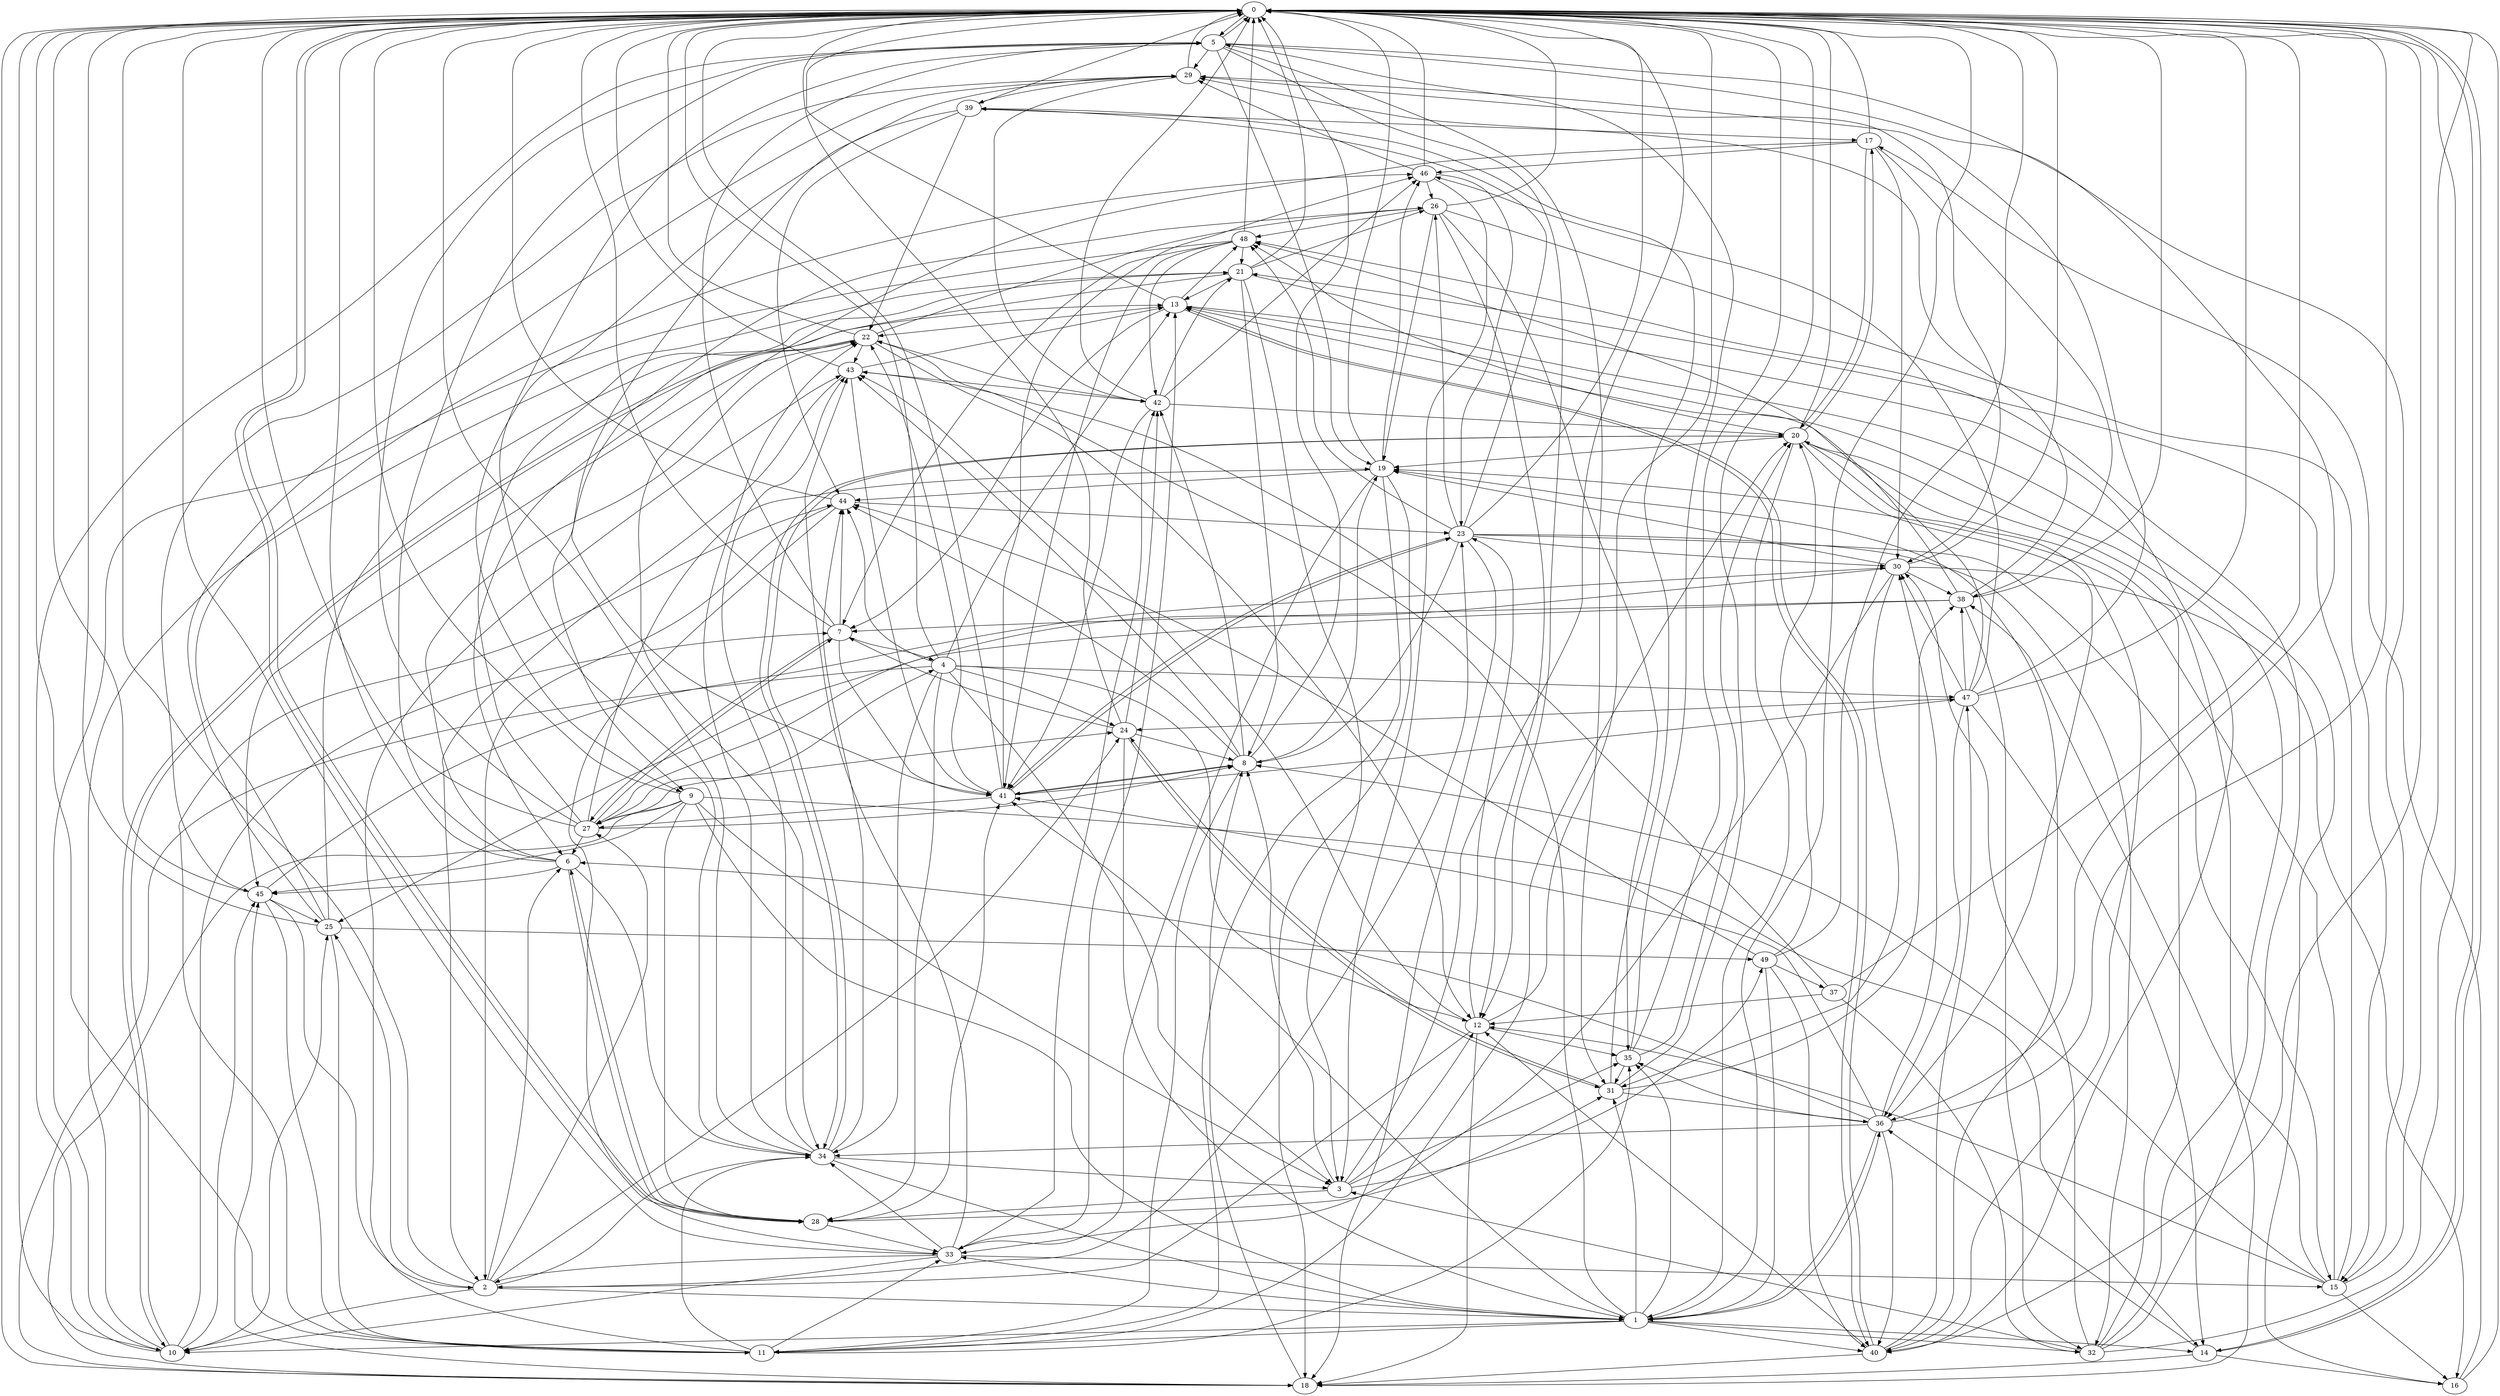 strict digraph "" {
	0	 [component_delay=3];
	5	 [component_delay=3];
	0 -> 5	 [wire_delay=1];
	14	 [component_delay=3];
	0 -> 14	 [wire_delay=1];
	28	 [component_delay=3];
	0 -> 28	 [wire_delay=1];
	1	 [component_delay=3];
	1 -> 0	 [wire_delay=1];
	10	 [component_delay=3];
	1 -> 10	 [wire_delay=1];
	11	 [component_delay=3];
	1 -> 11	 [wire_delay=1];
	1 -> 14	 [wire_delay=1];
	22	 [component_delay=3];
	1 -> 22	 [wire_delay=1];
	31	 [component_delay=3];
	1 -> 31	 [wire_delay=1];
	32	 [component_delay=3];
	1 -> 32	 [wire_delay=1];
	33	 [component_delay=3];
	1 -> 33	 [wire_delay=1];
	35	 [component_delay=3];
	1 -> 35	 [wire_delay=1];
	36	 [component_delay=3];
	1 -> 36	 [wire_delay=1];
	40	 [component_delay=3];
	1 -> 40	 [wire_delay=1];
	41	 [component_delay=3];
	1 -> 41	 [wire_delay=1];
	2	 [component_delay=3];
	2 -> 0	 [wire_delay=1];
	2 -> 1	 [wire_delay=1];
	6	 [component_delay=3];
	2 -> 6	 [wire_delay=1];
	2 -> 10	 [wire_delay=1];
	23	 [component_delay=3];
	2 -> 23	 [wire_delay=1];
	24	 [component_delay=3];
	2 -> 24	 [wire_delay=1];
	25	 [component_delay=3];
	2 -> 25	 [wire_delay=1];
	27	 [component_delay=3];
	2 -> 27	 [wire_delay=1];
	34	 [component_delay=3];
	2 -> 34	 [wire_delay=1];
	3	 [component_delay=3];
	3 -> 0	 [wire_delay=1];
	8	 [component_delay=3];
	3 -> 8	 [wire_delay=1];
	12	 [component_delay=3];
	3 -> 12	 [wire_delay=1];
	3 -> 28	 [wire_delay=1];
	3 -> 35	 [wire_delay=1];
	49	 [component_delay=3];
	3 -> 49	 [wire_delay=1];
	4	 [component_delay=3];
	4 -> 0	 [wire_delay=1];
	4 -> 3	 [wire_delay=1];
	4 -> 12	 [wire_delay=1];
	13	 [component_delay=3];
	4 -> 13	 [wire_delay=1];
	18	 [component_delay=3];
	4 -> 18	 [wire_delay=1];
	4 -> 24	 [wire_delay=1];
	4 -> 28	 [wire_delay=1];
	4 -> 34	 [wire_delay=1];
	44	 [component_delay=3];
	4 -> 44	 [wire_delay=1];
	47	 [component_delay=3];
	4 -> 47	 [wire_delay=1];
	5 -> 0	 [wire_delay=1];
	5 -> 12	 [wire_delay=1];
	15	 [component_delay=3];
	5 -> 15	 [wire_delay=1];
	19	 [component_delay=3];
	5 -> 19	 [wire_delay=1];
	29	 [component_delay=3];
	5 -> 29	 [wire_delay=1];
	5 -> 31	 [wire_delay=1];
	5 -> 34	 [wire_delay=1];
	5 -> 36	 [wire_delay=1];
	6 -> 0	 [wire_delay=1];
	6 -> 5	 [wire_delay=1];
	6 -> 22	 [wire_delay=1];
	6 -> 28	 [wire_delay=1];
	6 -> 34	 [wire_delay=1];
	45	 [component_delay=3];
	6 -> 45	 [wire_delay=1];
	7	 [component_delay=3];
	7 -> 0	 [wire_delay=1];
	7 -> 4	 [wire_delay=1];
	7 -> 5	 [wire_delay=1];
	7 -> 27	 [wire_delay=1];
	7 -> 41	 [wire_delay=1];
	7 -> 44	 [wire_delay=1];
	8 -> 0	 [wire_delay=1];
	8 -> 11	 [wire_delay=1];
	8 -> 19	 [wire_delay=1];
	8 -> 41	 [wire_delay=1];
	42	 [component_delay=3];
	8 -> 42	 [wire_delay=1];
	43	 [component_delay=3];
	8 -> 43	 [wire_delay=1];
	8 -> 44	 [wire_delay=1];
	9	 [component_delay=3];
	9 -> 0	 [wire_delay=1];
	9 -> 1	 [wire_delay=1];
	9 -> 3	 [wire_delay=1];
	9 -> 14	 [wire_delay=1];
	9 -> 18	 [wire_delay=1];
	9 -> 27	 [wire_delay=1];
	9 -> 28	 [wire_delay=1];
	9 -> 45	 [wire_delay=1];
	10 -> 0	 [wire_delay=1];
	10 -> 5	 [wire_delay=1];
	10 -> 7	 [wire_delay=1];
	21	 [component_delay=3];
	10 -> 21	 [wire_delay=1];
	10 -> 22	 [wire_delay=1];
	10 -> 25	 [wire_delay=1];
	10 -> 45	 [wire_delay=1];
	11 -> 0	 [wire_delay=1];
	20	 [component_delay=3];
	11 -> 20	 [wire_delay=1];
	11 -> 33	 [wire_delay=1];
	11 -> 34	 [wire_delay=1];
	11 -> 35	 [wire_delay=1];
	11 -> 43	 [wire_delay=1];
	11 -> 44	 [wire_delay=1];
	12 -> 0	 [wire_delay=1];
	12 -> 2	 [wire_delay=1];
	12 -> 18	 [wire_delay=1];
	12 -> 23	 [wire_delay=1];
	12 -> 35	 [wire_delay=1];
	12 -> 43	 [wire_delay=1];
	13 -> 0	 [wire_delay=1];
	13 -> 7	 [wire_delay=1];
	16	 [component_delay=3];
	13 -> 16	 [wire_delay=1];
	13 -> 22	 [wire_delay=1];
	13 -> 40	 [wire_delay=1];
	48	 [component_delay=3];
	13 -> 48	 [wire_delay=1];
	14 -> 0	 [wire_delay=1];
	14 -> 16	 [wire_delay=1];
	14 -> 18	 [wire_delay=1];
	14 -> 36	 [wire_delay=1];
	15 -> 0	 [wire_delay=1];
	15 -> 8	 [wire_delay=1];
	15 -> 12	 [wire_delay=1];
	15 -> 16	 [wire_delay=1];
	15 -> 19	 [wire_delay=1];
	15 -> 21	 [wire_delay=1];
	38	 [component_delay=3];
	15 -> 38	 [wire_delay=1];
	16 -> 0	 [wire_delay=1];
	17	 [component_delay=3];
	16 -> 17	 [wire_delay=1];
	17 -> 0	 [wire_delay=1];
	17 -> 20	 [wire_delay=1];
	30	 [component_delay=3];
	17 -> 30	 [wire_delay=1];
	17 -> 34	 [wire_delay=1];
	17 -> 38	 [wire_delay=1];
	46	 [component_delay=3];
	17 -> 46	 [wire_delay=1];
	18 -> 0	 [wire_delay=1];
	18 -> 8	 [wire_delay=1];
	18 -> 45	 [wire_delay=1];
	19 -> 0	 [wire_delay=1];
	19 -> 11	 [wire_delay=1];
	19 -> 18	 [wire_delay=1];
	19 -> 33	 [wire_delay=1];
	19 -> 44	 [wire_delay=1];
	19 -> 46	 [wire_delay=1];
	20 -> 0	 [wire_delay=1];
	20 -> 1	 [wire_delay=1];
	20 -> 17	 [wire_delay=1];
	20 -> 18	 [wire_delay=1];
	20 -> 19	 [wire_delay=1];
	20 -> 34	 [wire_delay=1];
	20 -> 36	 [wire_delay=1];
	20 -> 40	 [wire_delay=1];
	20 -> 48	 [wire_delay=1];
	21 -> 0	 [wire_delay=1];
	21 -> 3	 [wire_delay=1];
	21 -> 6	 [wire_delay=1];
	21 -> 8	 [wire_delay=1];
	21 -> 13	 [wire_delay=1];
	26	 [component_delay=3];
	21 -> 26	 [wire_delay=1];
	21 -> 40	 [wire_delay=1];
	22 -> 0	 [wire_delay=1];
	22 -> 10	 [wire_delay=1];
	22 -> 12	 [wire_delay=1];
	22 -> 26	 [wire_delay=1];
	22 -> 43	 [wire_delay=1];
	22 -> 45	 [wire_delay=1];
	23 -> 0	 [wire_delay=1];
	23 -> 8	 [wire_delay=1];
	23 -> 15	 [wire_delay=1];
	23 -> 18	 [wire_delay=1];
	23 -> 26	 [wire_delay=1];
	23 -> 30	 [wire_delay=1];
	23 -> 32	 [wire_delay=1];
	39	 [component_delay=3];
	23 -> 39	 [wire_delay=1];
	23 -> 41	 [wire_delay=1];
	23 -> 48	 [wire_delay=1];
	24 -> 0	 [wire_delay=1];
	24 -> 1	 [wire_delay=1];
	24 -> 7	 [wire_delay=1];
	24 -> 8	 [wire_delay=1];
	24 -> 31	 [wire_delay=1];
	24 -> 42	 [wire_delay=1];
	25 -> 0	 [wire_delay=1];
	25 -> 11	 [wire_delay=1];
	25 -> 13	 [wire_delay=1];
	25 -> 29	 [wire_delay=1];
	25 -> 46	 [wire_delay=1];
	25 -> 49	 [wire_delay=1];
	26 -> 0	 [wire_delay=1];
	26 -> 9	 [wire_delay=1];
	26 -> 12	 [wire_delay=1];
	26 -> 15	 [wire_delay=1];
	26 -> 19	 [wire_delay=1];
	26 -> 35	 [wire_delay=1];
	26 -> 48	 [wire_delay=1];
	27 -> 0	 [wire_delay=1];
	27 -> 4	 [wire_delay=1];
	27 -> 5	 [wire_delay=1];
	27 -> 6	 [wire_delay=1];
	27 -> 7	 [wire_delay=1];
	27 -> 8	 [wire_delay=1];
	27 -> 19	 [wire_delay=1];
	27 -> 21	 [wire_delay=1];
	27 -> 24	 [wire_delay=1];
	28 -> 0	 [wire_delay=1];
	28 -> 6	 [wire_delay=1];
	28 -> 31	 [wire_delay=1];
	28 -> 33	 [wire_delay=1];
	28 -> 41	 [wire_delay=1];
	29 -> 0	 [wire_delay=1];
	29 -> 30	 [wire_delay=1];
	29 -> 39	 [wire_delay=1];
	29 -> 42	 [wire_delay=1];
	29 -> 45	 [wire_delay=1];
	30 -> 0	 [wire_delay=1];
	30 -> 16	 [wire_delay=1];
	30 -> 19	 [wire_delay=1];
	30 -> 27	 [wire_delay=1];
	30 -> 31	 [wire_delay=1];
	30 -> 33	 [wire_delay=1];
	30 -> 38	 [wire_delay=1];
	31 -> 0	 [wire_delay=1];
	31 -> 24	 [wire_delay=1];
	31 -> 36	 [wire_delay=1];
	31 -> 38	 [wire_delay=1];
	31 -> 39	 [wire_delay=1];
	32 -> 0	 [wire_delay=1];
	32 -> 3	 [wire_delay=1];
	32 -> 13	 [wire_delay=1];
	32 -> 20	 [wire_delay=1];
	32 -> 30	 [wire_delay=1];
	32 -> 48	 [wire_delay=1];
	33 -> 0	 [wire_delay=1];
	33 -> 2	 [wire_delay=1];
	33 -> 10	 [wire_delay=1];
	33 -> 13	 [wire_delay=1];
	33 -> 15	 [wire_delay=1];
	33 -> 34	 [wire_delay=1];
	33 -> 42	 [wire_delay=1];
	33 -> 43	 [wire_delay=1];
	34 -> 0	 [wire_delay=1];
	34 -> 1	 [wire_delay=1];
	34 -> 3	 [wire_delay=1];
	34 -> 20	 [wire_delay=1];
	34 -> 22	 [wire_delay=1];
	34 -> 43	 [wire_delay=1];
	34 -> 44	 [wire_delay=1];
	35 -> 0	 [wire_delay=1];
	35 -> 5	 [wire_delay=1];
	35 -> 20	 [wire_delay=1];
	35 -> 31	 [wire_delay=1];
	36 -> 0	 [wire_delay=1];
	36 -> 1	 [wire_delay=1];
	36 -> 6	 [wire_delay=1];
	36 -> 30	 [wire_delay=1];
	36 -> 34	 [wire_delay=1];
	36 -> 35	 [wire_delay=1];
	36 -> 40	 [wire_delay=1];
	36 -> 41	 [wire_delay=1];
	37	 [component_delay=3];
	37 -> 0	 [wire_delay=1];
	37 -> 12	 [wire_delay=1];
	37 -> 32	 [wire_delay=1];
	37 -> 43	 [wire_delay=1];
	38 -> 0	 [wire_delay=1];
	38 -> 7	 [wire_delay=1];
	38 -> 25	 [wire_delay=1];
	38 -> 29	 [wire_delay=1];
	38 -> 32	 [wire_delay=1];
	38 -> 48	 [wire_delay=1];
	39 -> 0	 [wire_delay=1];
	39 -> 9	 [wire_delay=1];
	39 -> 17	 [wire_delay=1];
	39 -> 22	 [wire_delay=1];
	39 -> 44	 [wire_delay=1];
	40 -> 0	 [wire_delay=1];
	40 -> 12	 [wire_delay=1];
	40 -> 13	 [wire_delay=1];
	40 -> 18	 [wire_delay=1];
	40 -> 19	 [wire_delay=1];
	40 -> 47	 [wire_delay=1];
	41 -> 0	 [wire_delay=1];
	41 -> 8	 [wire_delay=1];
	41 -> 22	 [wire_delay=1];
	41 -> 23	 [wire_delay=1];
	41 -> 27	 [wire_delay=1];
	41 -> 29	 [wire_delay=1];
	41 -> 46	 [wire_delay=1];
	41 -> 47	 [wire_delay=1];
	42 -> 0	 [wire_delay=1];
	42 -> 20	 [wire_delay=1];
	42 -> 21	 [wire_delay=1];
	42 -> 22	 [wire_delay=1];
	42 -> 41	 [wire_delay=1];
	42 -> 46	 [wire_delay=1];
	43 -> 0	 [wire_delay=1];
	43 -> 2	 [wire_delay=1];
	43 -> 13	 [wire_delay=1];
	43 -> 41	 [wire_delay=1];
	43 -> 42	 [wire_delay=1];
	44 -> 0	 [wire_delay=1];
	44 -> 2	 [wire_delay=1];
	44 -> 23	 [wire_delay=1];
	44 -> 33	 [wire_delay=1];
	45 -> 0	 [wire_delay=1];
	45 -> 2	 [wire_delay=1];
	45 -> 11	 [wire_delay=1];
	45 -> 25	 [wire_delay=1];
	45 -> 30	 [wire_delay=1];
	46 -> 0	 [wire_delay=1];
	46 -> 3	 [wire_delay=1];
	46 -> 23	 [wire_delay=1];
	46 -> 26	 [wire_delay=1];
	46 -> 29	 [wire_delay=1];
	47 -> 0	 [wire_delay=1];
	47 -> 13	 [wire_delay=1];
	47 -> 14	 [wire_delay=1];
	47 -> 24	 [wire_delay=1];
	47 -> 29	 [wire_delay=1];
	47 -> 30	 [wire_delay=1];
	47 -> 36	 [wire_delay=1];
	47 -> 38	 [wire_delay=1];
	47 -> 46	 [wire_delay=1];
	48 -> 0	 [wire_delay=1];
	48 -> 7	 [wire_delay=1];
	48 -> 10	 [wire_delay=1];
	48 -> 21	 [wire_delay=1];
	48 -> 41	 [wire_delay=1];
	48 -> 42	 [wire_delay=1];
	49 -> 0	 [wire_delay=1];
	49 -> 1	 [wire_delay=1];
	49 -> 20	 [wire_delay=1];
	49 -> 37	 [wire_delay=1];
	49 -> 40	 [wire_delay=1];
	49 -> 44	 [wire_delay=1];
}

